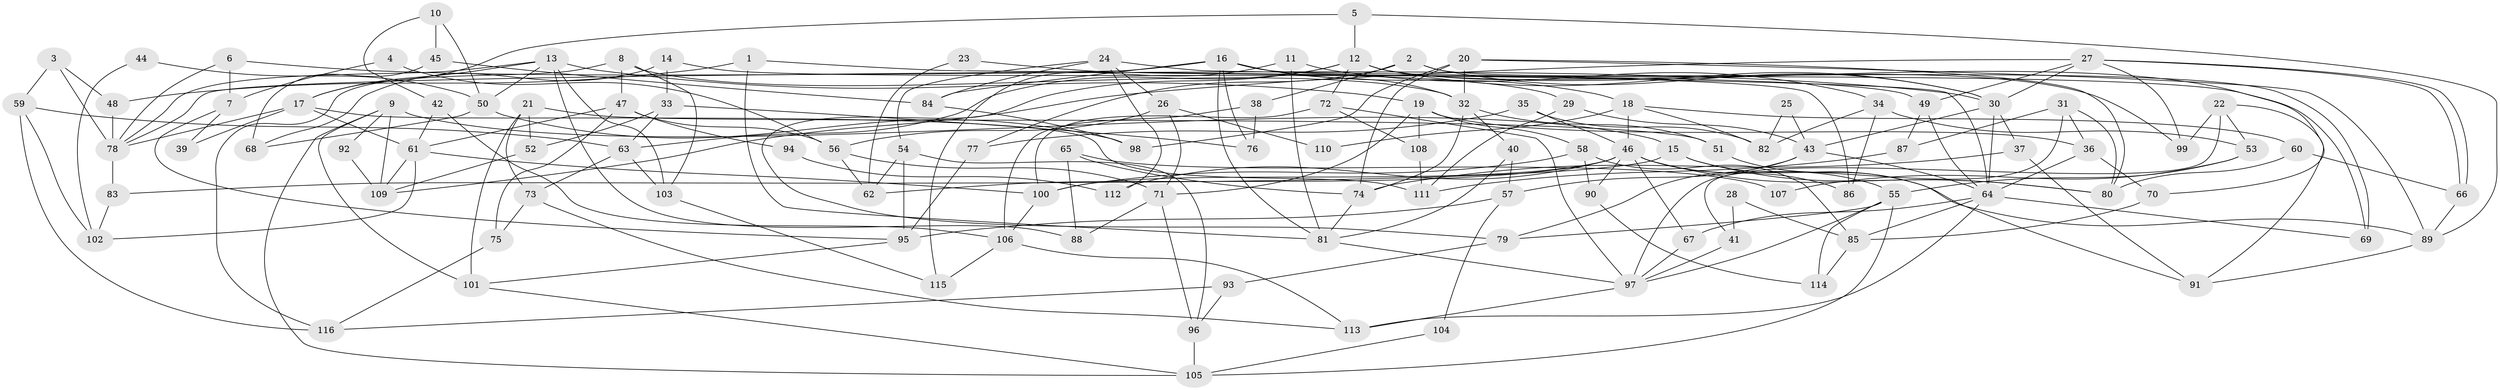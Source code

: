 // Generated by graph-tools (version 1.1) at 2025/50/03/09/25 03:50:11]
// undirected, 116 vertices, 232 edges
graph export_dot {
graph [start="1"]
  node [color=gray90,style=filled];
  1;
  2;
  3;
  4;
  5;
  6;
  7;
  8;
  9;
  10;
  11;
  12;
  13;
  14;
  15;
  16;
  17;
  18;
  19;
  20;
  21;
  22;
  23;
  24;
  25;
  26;
  27;
  28;
  29;
  30;
  31;
  32;
  33;
  34;
  35;
  36;
  37;
  38;
  39;
  40;
  41;
  42;
  43;
  44;
  45;
  46;
  47;
  48;
  49;
  50;
  51;
  52;
  53;
  54;
  55;
  56;
  57;
  58;
  59;
  60;
  61;
  62;
  63;
  64;
  65;
  66;
  67;
  68;
  69;
  70;
  71;
  72;
  73;
  74;
  75;
  76;
  77;
  78;
  79;
  80;
  81;
  82;
  83;
  84;
  85;
  86;
  87;
  88;
  89;
  90;
  91;
  92;
  93;
  94;
  95;
  96;
  97;
  98;
  99;
  100;
  101;
  102;
  103;
  104;
  105;
  106;
  107;
  108;
  109;
  110;
  111;
  112;
  113;
  114;
  115;
  116;
  1 -- 64;
  1 -- 48;
  1 -- 81;
  2 -- 30;
  2 -- 69;
  2 -- 38;
  2 -- 77;
  3 -- 78;
  3 -- 59;
  3 -- 48;
  4 -- 56;
  4 -- 7;
  5 -- 89;
  5 -- 12;
  5 -- 17;
  6 -- 30;
  6 -- 78;
  6 -- 7;
  7 -- 95;
  7 -- 39;
  8 -- 116;
  8 -- 32;
  8 -- 47;
  8 -- 103;
  9 -- 109;
  9 -- 105;
  9 -- 15;
  9 -- 92;
  9 -- 101;
  10 -- 45;
  10 -- 42;
  10 -- 50;
  11 -- 81;
  11 -- 34;
  11 -- 115;
  12 -- 30;
  12 -- 72;
  12 -- 63;
  12 -- 70;
  12 -- 79;
  12 -- 99;
  13 -- 78;
  13 -- 19;
  13 -- 17;
  13 -- 50;
  13 -- 88;
  13 -- 103;
  14 -- 33;
  14 -- 49;
  14 -- 68;
  15 -- 80;
  15 -- 83;
  15 -- 89;
  16 -- 81;
  16 -- 32;
  16 -- 18;
  16 -- 69;
  16 -- 76;
  16 -- 78;
  16 -- 84;
  17 -- 39;
  17 -- 61;
  17 -- 78;
  17 -- 111;
  18 -- 46;
  18 -- 60;
  18 -- 82;
  18 -- 110;
  19 -- 71;
  19 -- 36;
  19 -- 58;
  19 -- 108;
  20 -- 32;
  20 -- 80;
  20 -- 74;
  20 -- 89;
  20 -- 98;
  21 -- 73;
  21 -- 101;
  21 -- 51;
  21 -- 52;
  22 -- 91;
  22 -- 99;
  22 -- 41;
  22 -- 53;
  23 -- 62;
  23 -- 29;
  24 -- 84;
  24 -- 54;
  24 -- 26;
  24 -- 86;
  24 -- 112;
  25 -- 43;
  25 -- 82;
  26 -- 56;
  26 -- 71;
  26 -- 110;
  27 -- 30;
  27 -- 66;
  27 -- 66;
  27 -- 49;
  27 -- 99;
  27 -- 109;
  28 -- 41;
  28 -- 85;
  29 -- 111;
  29 -- 43;
  30 -- 64;
  30 -- 43;
  30 -- 37;
  31 -- 80;
  31 -- 36;
  31 -- 87;
  31 -- 97;
  32 -- 74;
  32 -- 51;
  32 -- 40;
  33 -- 63;
  33 -- 76;
  33 -- 52;
  34 -- 53;
  34 -- 82;
  34 -- 86;
  35 -- 46;
  35 -- 77;
  35 -- 82;
  36 -- 64;
  36 -- 70;
  37 -- 74;
  37 -- 91;
  38 -- 106;
  38 -- 76;
  40 -- 81;
  40 -- 57;
  41 -- 97;
  42 -- 106;
  42 -- 61;
  43 -- 64;
  43 -- 79;
  43 -- 57;
  44 -- 50;
  44 -- 102;
  45 -- 84;
  45 -- 68;
  46 -- 86;
  46 -- 100;
  46 -- 55;
  46 -- 62;
  46 -- 67;
  46 -- 80;
  46 -- 90;
  46 -- 112;
  47 -- 61;
  47 -- 56;
  47 -- 75;
  47 -- 94;
  48 -- 78;
  49 -- 87;
  49 -- 64;
  50 -- 68;
  50 -- 98;
  51 -- 91;
  52 -- 109;
  53 -- 55;
  53 -- 107;
  54 -- 95;
  54 -- 96;
  54 -- 62;
  55 -- 97;
  55 -- 79;
  55 -- 105;
  55 -- 114;
  56 -- 62;
  56 -- 71;
  57 -- 95;
  57 -- 104;
  58 -- 90;
  58 -- 85;
  58 -- 100;
  59 -- 102;
  59 -- 63;
  59 -- 116;
  60 -- 66;
  60 -- 80;
  61 -- 109;
  61 -- 100;
  61 -- 102;
  63 -- 103;
  63 -- 73;
  64 -- 67;
  64 -- 69;
  64 -- 85;
  64 -- 113;
  65 -- 88;
  65 -- 74;
  65 -- 107;
  66 -- 89;
  67 -- 97;
  70 -- 85;
  71 -- 88;
  71 -- 96;
  72 -- 97;
  72 -- 100;
  72 -- 108;
  73 -- 113;
  73 -- 75;
  74 -- 81;
  75 -- 116;
  77 -- 95;
  78 -- 83;
  79 -- 93;
  81 -- 97;
  83 -- 102;
  84 -- 98;
  85 -- 114;
  87 -- 111;
  89 -- 91;
  90 -- 114;
  92 -- 109;
  93 -- 116;
  93 -- 96;
  94 -- 112;
  95 -- 101;
  96 -- 105;
  97 -- 113;
  100 -- 106;
  101 -- 105;
  103 -- 115;
  104 -- 105;
  106 -- 115;
  106 -- 113;
  108 -- 111;
}
